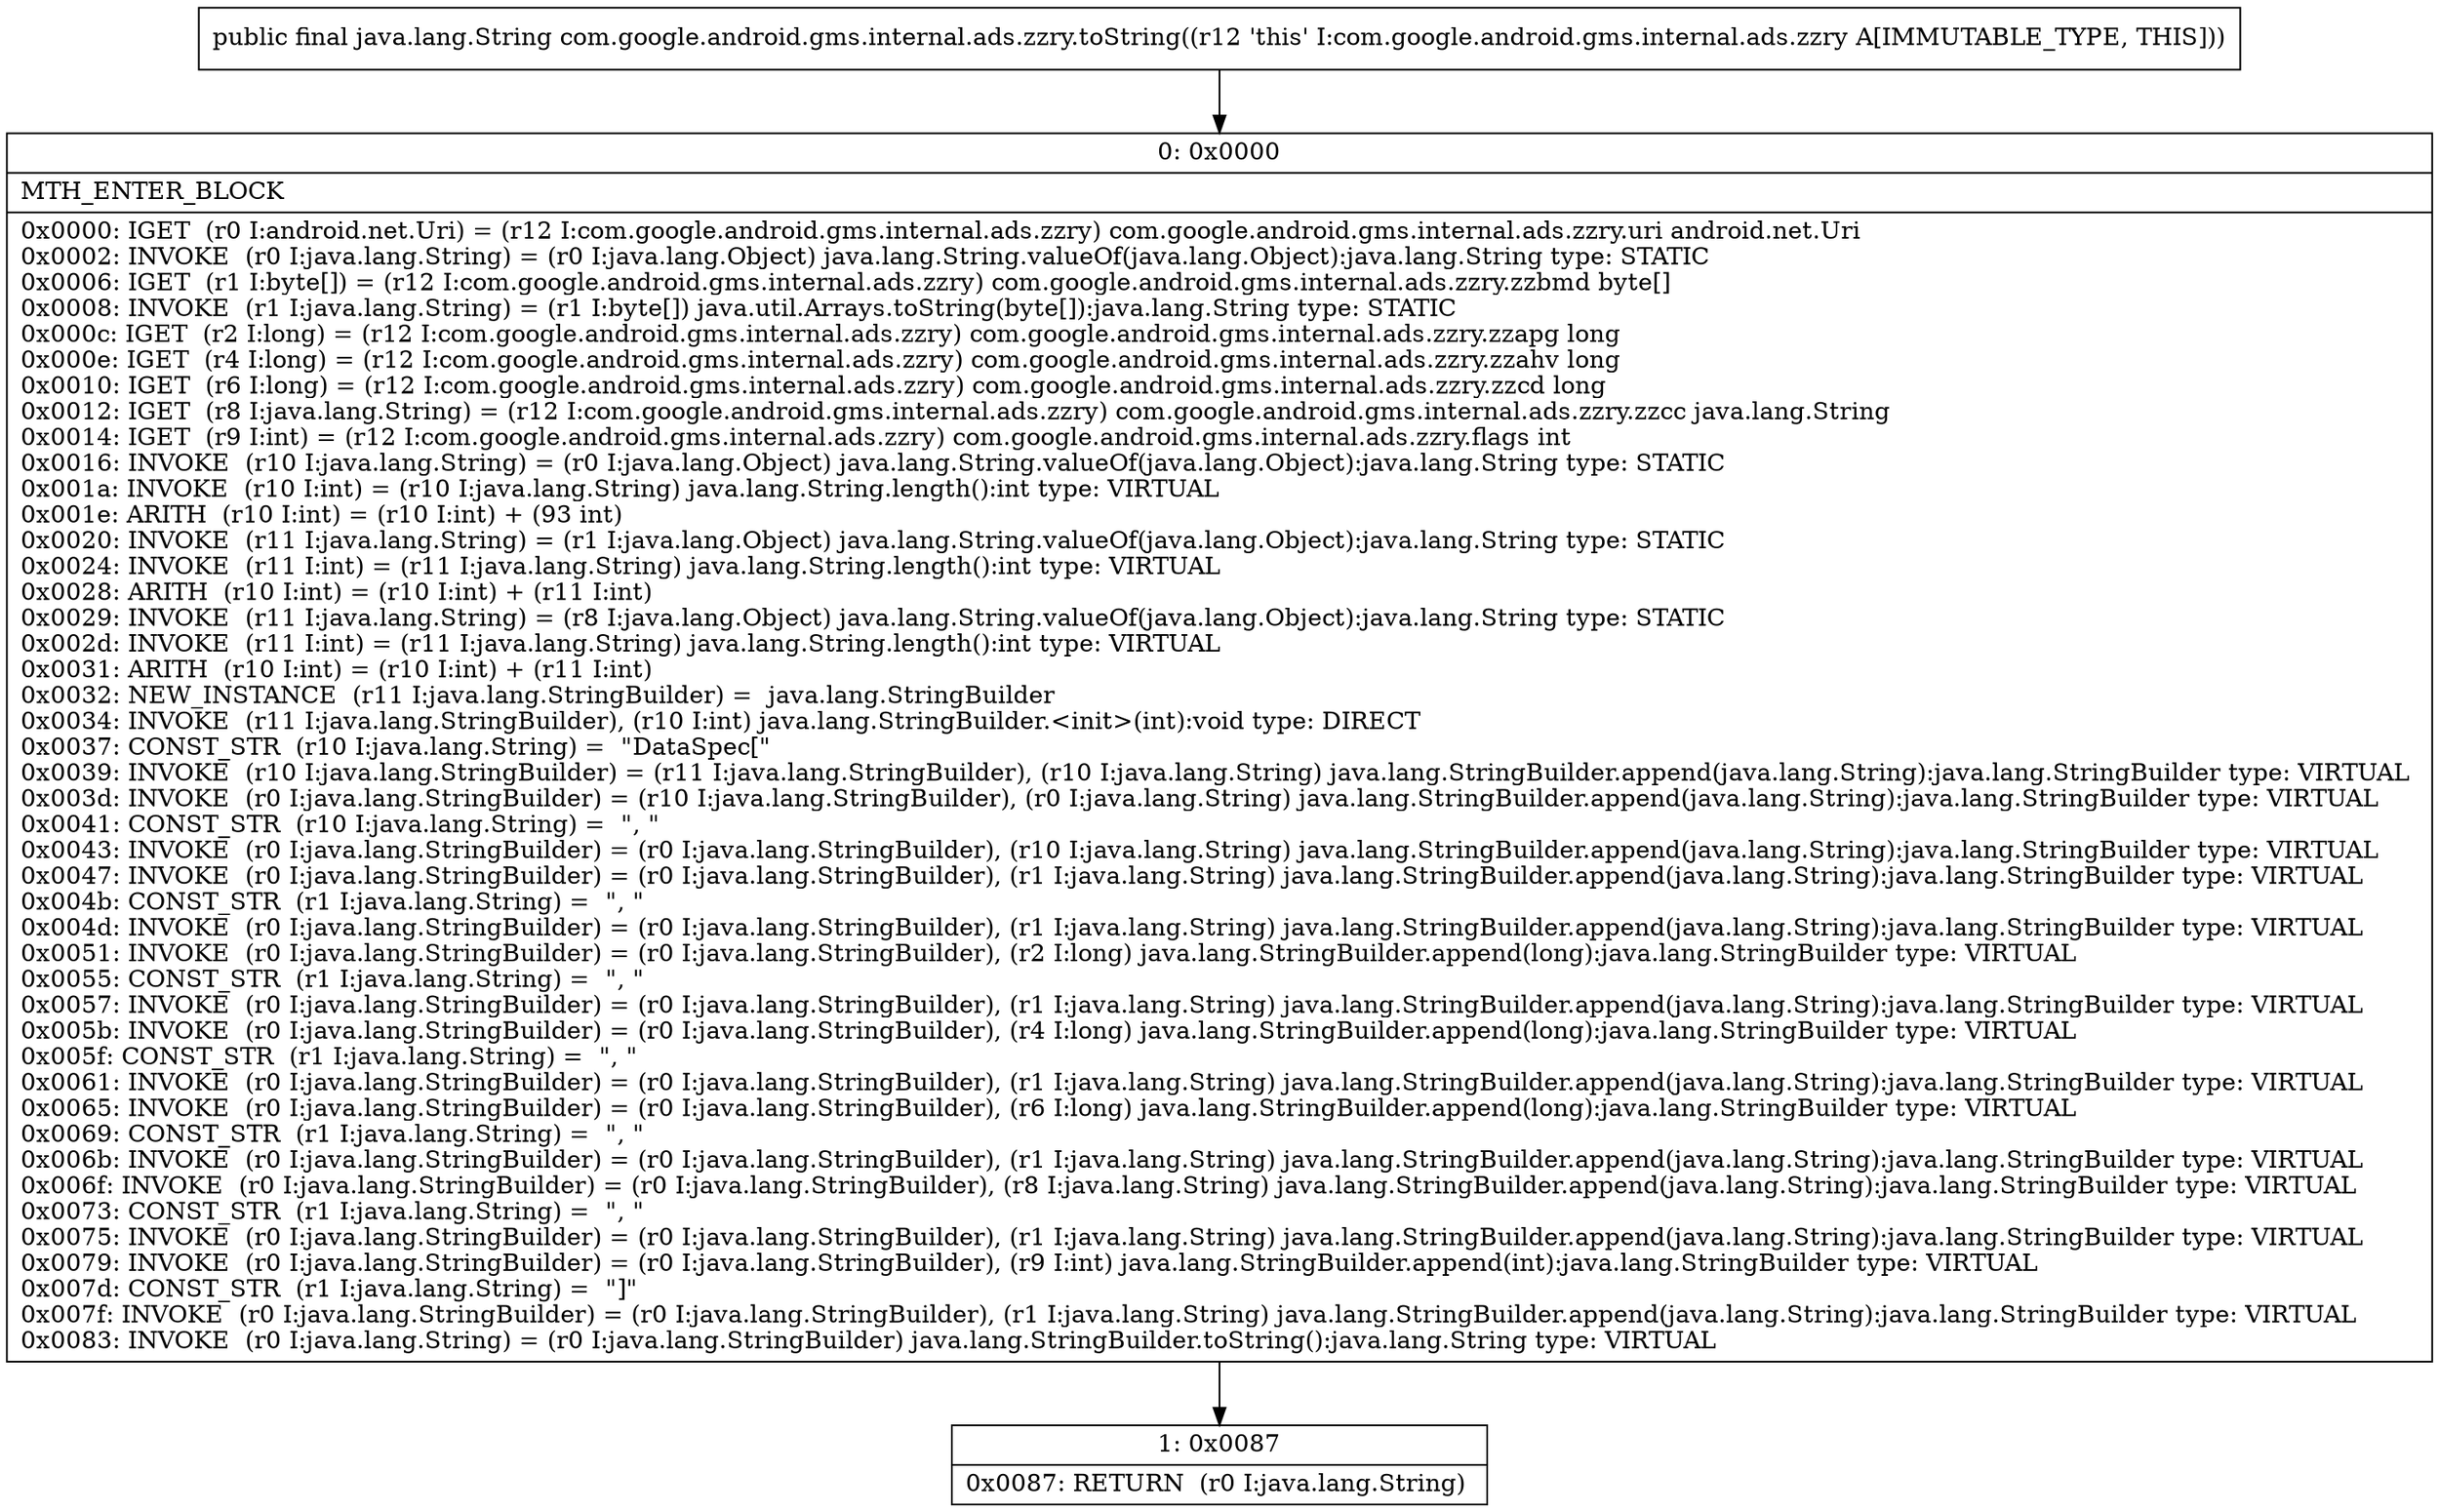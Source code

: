 digraph "CFG forcom.google.android.gms.internal.ads.zzry.toString()Ljava\/lang\/String;" {
Node_0 [shape=record,label="{0\:\ 0x0000|MTH_ENTER_BLOCK\l|0x0000: IGET  (r0 I:android.net.Uri) = (r12 I:com.google.android.gms.internal.ads.zzry) com.google.android.gms.internal.ads.zzry.uri android.net.Uri \l0x0002: INVOKE  (r0 I:java.lang.String) = (r0 I:java.lang.Object) java.lang.String.valueOf(java.lang.Object):java.lang.String type: STATIC \l0x0006: IGET  (r1 I:byte[]) = (r12 I:com.google.android.gms.internal.ads.zzry) com.google.android.gms.internal.ads.zzry.zzbmd byte[] \l0x0008: INVOKE  (r1 I:java.lang.String) = (r1 I:byte[]) java.util.Arrays.toString(byte[]):java.lang.String type: STATIC \l0x000c: IGET  (r2 I:long) = (r12 I:com.google.android.gms.internal.ads.zzry) com.google.android.gms.internal.ads.zzry.zzapg long \l0x000e: IGET  (r4 I:long) = (r12 I:com.google.android.gms.internal.ads.zzry) com.google.android.gms.internal.ads.zzry.zzahv long \l0x0010: IGET  (r6 I:long) = (r12 I:com.google.android.gms.internal.ads.zzry) com.google.android.gms.internal.ads.zzry.zzcd long \l0x0012: IGET  (r8 I:java.lang.String) = (r12 I:com.google.android.gms.internal.ads.zzry) com.google.android.gms.internal.ads.zzry.zzcc java.lang.String \l0x0014: IGET  (r9 I:int) = (r12 I:com.google.android.gms.internal.ads.zzry) com.google.android.gms.internal.ads.zzry.flags int \l0x0016: INVOKE  (r10 I:java.lang.String) = (r0 I:java.lang.Object) java.lang.String.valueOf(java.lang.Object):java.lang.String type: STATIC \l0x001a: INVOKE  (r10 I:int) = (r10 I:java.lang.String) java.lang.String.length():int type: VIRTUAL \l0x001e: ARITH  (r10 I:int) = (r10 I:int) + (93 int) \l0x0020: INVOKE  (r11 I:java.lang.String) = (r1 I:java.lang.Object) java.lang.String.valueOf(java.lang.Object):java.lang.String type: STATIC \l0x0024: INVOKE  (r11 I:int) = (r11 I:java.lang.String) java.lang.String.length():int type: VIRTUAL \l0x0028: ARITH  (r10 I:int) = (r10 I:int) + (r11 I:int) \l0x0029: INVOKE  (r11 I:java.lang.String) = (r8 I:java.lang.Object) java.lang.String.valueOf(java.lang.Object):java.lang.String type: STATIC \l0x002d: INVOKE  (r11 I:int) = (r11 I:java.lang.String) java.lang.String.length():int type: VIRTUAL \l0x0031: ARITH  (r10 I:int) = (r10 I:int) + (r11 I:int) \l0x0032: NEW_INSTANCE  (r11 I:java.lang.StringBuilder) =  java.lang.StringBuilder \l0x0034: INVOKE  (r11 I:java.lang.StringBuilder), (r10 I:int) java.lang.StringBuilder.\<init\>(int):void type: DIRECT \l0x0037: CONST_STR  (r10 I:java.lang.String) =  \"DataSpec[\" \l0x0039: INVOKE  (r10 I:java.lang.StringBuilder) = (r11 I:java.lang.StringBuilder), (r10 I:java.lang.String) java.lang.StringBuilder.append(java.lang.String):java.lang.StringBuilder type: VIRTUAL \l0x003d: INVOKE  (r0 I:java.lang.StringBuilder) = (r10 I:java.lang.StringBuilder), (r0 I:java.lang.String) java.lang.StringBuilder.append(java.lang.String):java.lang.StringBuilder type: VIRTUAL \l0x0041: CONST_STR  (r10 I:java.lang.String) =  \", \" \l0x0043: INVOKE  (r0 I:java.lang.StringBuilder) = (r0 I:java.lang.StringBuilder), (r10 I:java.lang.String) java.lang.StringBuilder.append(java.lang.String):java.lang.StringBuilder type: VIRTUAL \l0x0047: INVOKE  (r0 I:java.lang.StringBuilder) = (r0 I:java.lang.StringBuilder), (r1 I:java.lang.String) java.lang.StringBuilder.append(java.lang.String):java.lang.StringBuilder type: VIRTUAL \l0x004b: CONST_STR  (r1 I:java.lang.String) =  \", \" \l0x004d: INVOKE  (r0 I:java.lang.StringBuilder) = (r0 I:java.lang.StringBuilder), (r1 I:java.lang.String) java.lang.StringBuilder.append(java.lang.String):java.lang.StringBuilder type: VIRTUAL \l0x0051: INVOKE  (r0 I:java.lang.StringBuilder) = (r0 I:java.lang.StringBuilder), (r2 I:long) java.lang.StringBuilder.append(long):java.lang.StringBuilder type: VIRTUAL \l0x0055: CONST_STR  (r1 I:java.lang.String) =  \", \" \l0x0057: INVOKE  (r0 I:java.lang.StringBuilder) = (r0 I:java.lang.StringBuilder), (r1 I:java.lang.String) java.lang.StringBuilder.append(java.lang.String):java.lang.StringBuilder type: VIRTUAL \l0x005b: INVOKE  (r0 I:java.lang.StringBuilder) = (r0 I:java.lang.StringBuilder), (r4 I:long) java.lang.StringBuilder.append(long):java.lang.StringBuilder type: VIRTUAL \l0x005f: CONST_STR  (r1 I:java.lang.String) =  \", \" \l0x0061: INVOKE  (r0 I:java.lang.StringBuilder) = (r0 I:java.lang.StringBuilder), (r1 I:java.lang.String) java.lang.StringBuilder.append(java.lang.String):java.lang.StringBuilder type: VIRTUAL \l0x0065: INVOKE  (r0 I:java.lang.StringBuilder) = (r0 I:java.lang.StringBuilder), (r6 I:long) java.lang.StringBuilder.append(long):java.lang.StringBuilder type: VIRTUAL \l0x0069: CONST_STR  (r1 I:java.lang.String) =  \", \" \l0x006b: INVOKE  (r0 I:java.lang.StringBuilder) = (r0 I:java.lang.StringBuilder), (r1 I:java.lang.String) java.lang.StringBuilder.append(java.lang.String):java.lang.StringBuilder type: VIRTUAL \l0x006f: INVOKE  (r0 I:java.lang.StringBuilder) = (r0 I:java.lang.StringBuilder), (r8 I:java.lang.String) java.lang.StringBuilder.append(java.lang.String):java.lang.StringBuilder type: VIRTUAL \l0x0073: CONST_STR  (r1 I:java.lang.String) =  \", \" \l0x0075: INVOKE  (r0 I:java.lang.StringBuilder) = (r0 I:java.lang.StringBuilder), (r1 I:java.lang.String) java.lang.StringBuilder.append(java.lang.String):java.lang.StringBuilder type: VIRTUAL \l0x0079: INVOKE  (r0 I:java.lang.StringBuilder) = (r0 I:java.lang.StringBuilder), (r9 I:int) java.lang.StringBuilder.append(int):java.lang.StringBuilder type: VIRTUAL \l0x007d: CONST_STR  (r1 I:java.lang.String) =  \"]\" \l0x007f: INVOKE  (r0 I:java.lang.StringBuilder) = (r0 I:java.lang.StringBuilder), (r1 I:java.lang.String) java.lang.StringBuilder.append(java.lang.String):java.lang.StringBuilder type: VIRTUAL \l0x0083: INVOKE  (r0 I:java.lang.String) = (r0 I:java.lang.StringBuilder) java.lang.StringBuilder.toString():java.lang.String type: VIRTUAL \l}"];
Node_1 [shape=record,label="{1\:\ 0x0087|0x0087: RETURN  (r0 I:java.lang.String) \l}"];
MethodNode[shape=record,label="{public final java.lang.String com.google.android.gms.internal.ads.zzry.toString((r12 'this' I:com.google.android.gms.internal.ads.zzry A[IMMUTABLE_TYPE, THIS])) }"];
MethodNode -> Node_0;
Node_0 -> Node_1;
}

